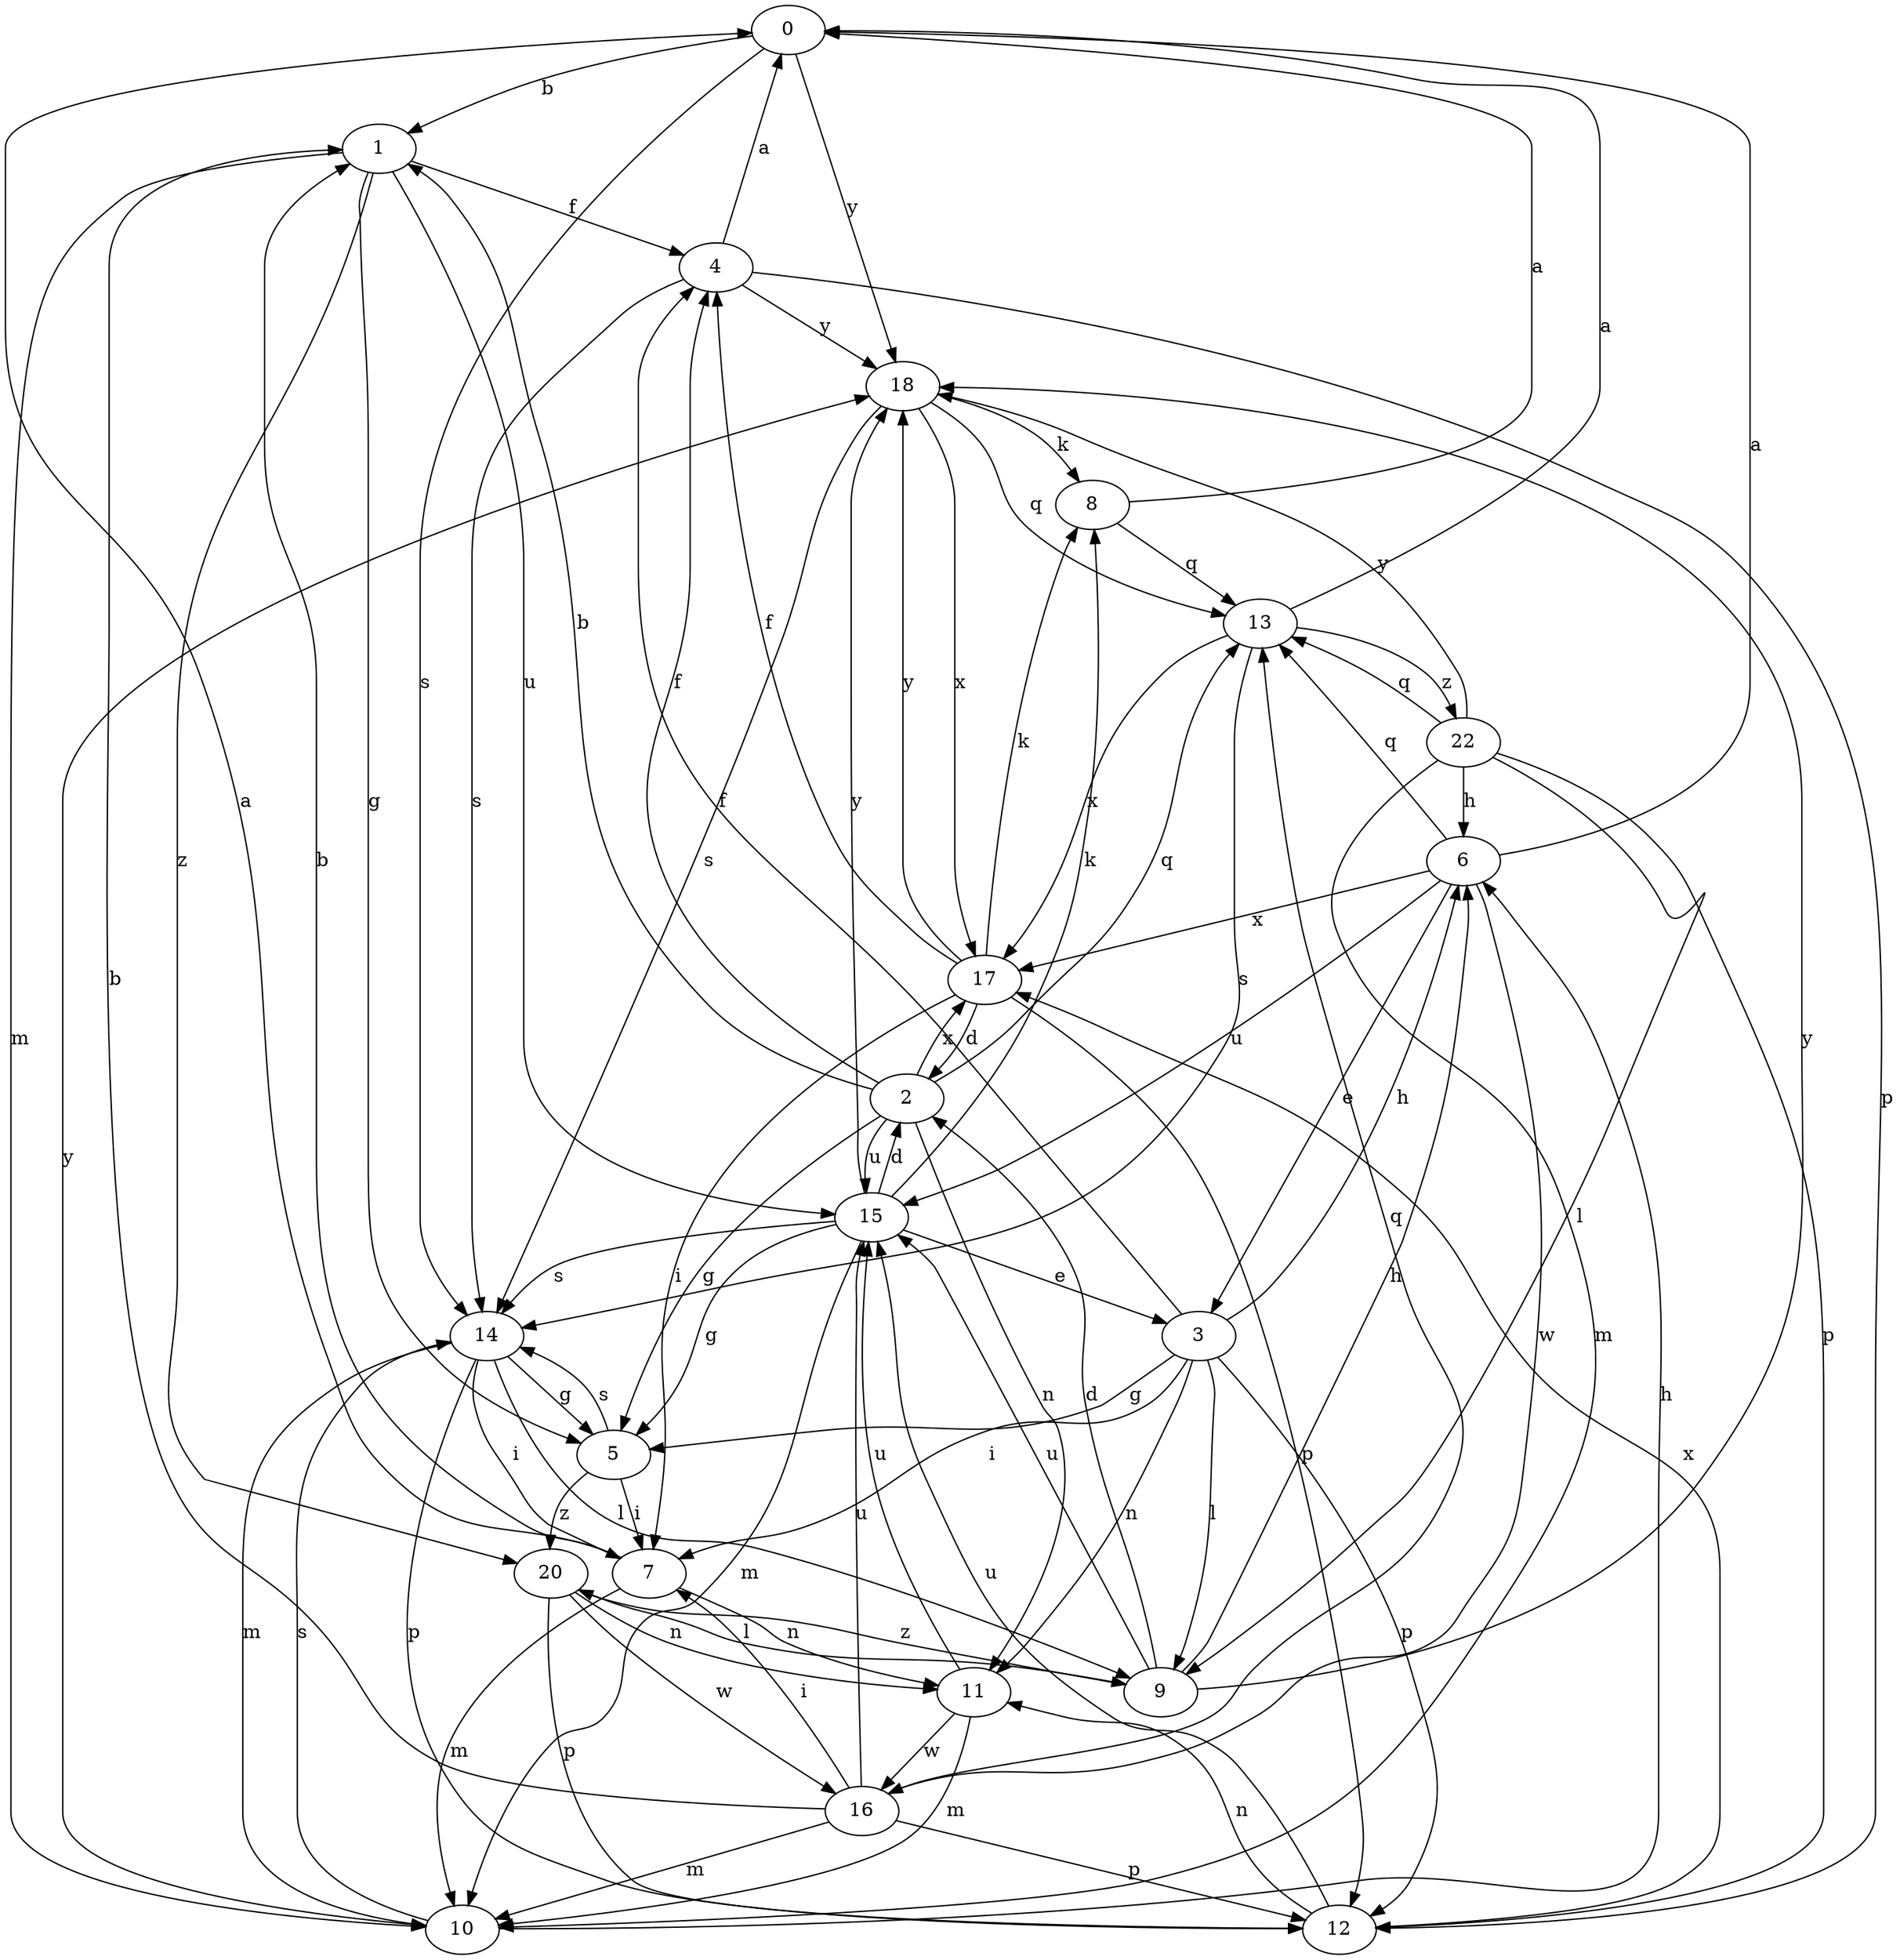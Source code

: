 strict digraph  {
0;
1;
2;
3;
4;
5;
6;
7;
8;
9;
10;
11;
12;
13;
14;
15;
16;
17;
18;
20;
22;
0 -> 1  [label=b];
0 -> 14  [label=s];
0 -> 18  [label=y];
1 -> 4  [label=f];
1 -> 5  [label=g];
1 -> 10  [label=m];
1 -> 15  [label=u];
1 -> 20  [label=z];
2 -> 1  [label=b];
2 -> 4  [label=f];
2 -> 5  [label=g];
2 -> 11  [label=n];
2 -> 13  [label=q];
2 -> 15  [label=u];
2 -> 17  [label=x];
3 -> 4  [label=f];
3 -> 5  [label=g];
3 -> 6  [label=h];
3 -> 7  [label=i];
3 -> 9  [label=l];
3 -> 11  [label=n];
3 -> 12  [label=p];
4 -> 0  [label=a];
4 -> 12  [label=p];
4 -> 14  [label=s];
4 -> 18  [label=y];
5 -> 7  [label=i];
5 -> 14  [label=s];
5 -> 20  [label=z];
6 -> 0  [label=a];
6 -> 3  [label=e];
6 -> 13  [label=q];
6 -> 15  [label=u];
6 -> 16  [label=w];
6 -> 17  [label=x];
7 -> 0  [label=a];
7 -> 1  [label=b];
7 -> 10  [label=m];
7 -> 11  [label=n];
8 -> 0  [label=a];
8 -> 13  [label=q];
9 -> 2  [label=d];
9 -> 6  [label=h];
9 -> 15  [label=u];
9 -> 18  [label=y];
9 -> 20  [label=z];
10 -> 6  [label=h];
10 -> 14  [label=s];
10 -> 18  [label=y];
11 -> 10  [label=m];
11 -> 15  [label=u];
11 -> 16  [label=w];
12 -> 11  [label=n];
12 -> 15  [label=u];
12 -> 17  [label=x];
13 -> 0  [label=a];
13 -> 14  [label=s];
13 -> 17  [label=x];
13 -> 22  [label=z];
14 -> 5  [label=g];
14 -> 7  [label=i];
14 -> 9  [label=l];
14 -> 10  [label=m];
14 -> 12  [label=p];
15 -> 2  [label=d];
15 -> 3  [label=e];
15 -> 5  [label=g];
15 -> 8  [label=k];
15 -> 10  [label=m];
15 -> 14  [label=s];
15 -> 18  [label=y];
16 -> 1  [label=b];
16 -> 7  [label=i];
16 -> 10  [label=m];
16 -> 12  [label=p];
16 -> 13  [label=q];
16 -> 15  [label=u];
17 -> 2  [label=d];
17 -> 4  [label=f];
17 -> 7  [label=i];
17 -> 8  [label=k];
17 -> 12  [label=p];
17 -> 18  [label=y];
18 -> 8  [label=k];
18 -> 13  [label=q];
18 -> 14  [label=s];
18 -> 17  [label=x];
20 -> 9  [label=l];
20 -> 11  [label=n];
20 -> 12  [label=p];
20 -> 16  [label=w];
22 -> 6  [label=h];
22 -> 9  [label=l];
22 -> 10  [label=m];
22 -> 12  [label=p];
22 -> 13  [label=q];
22 -> 18  [label=y];
}
